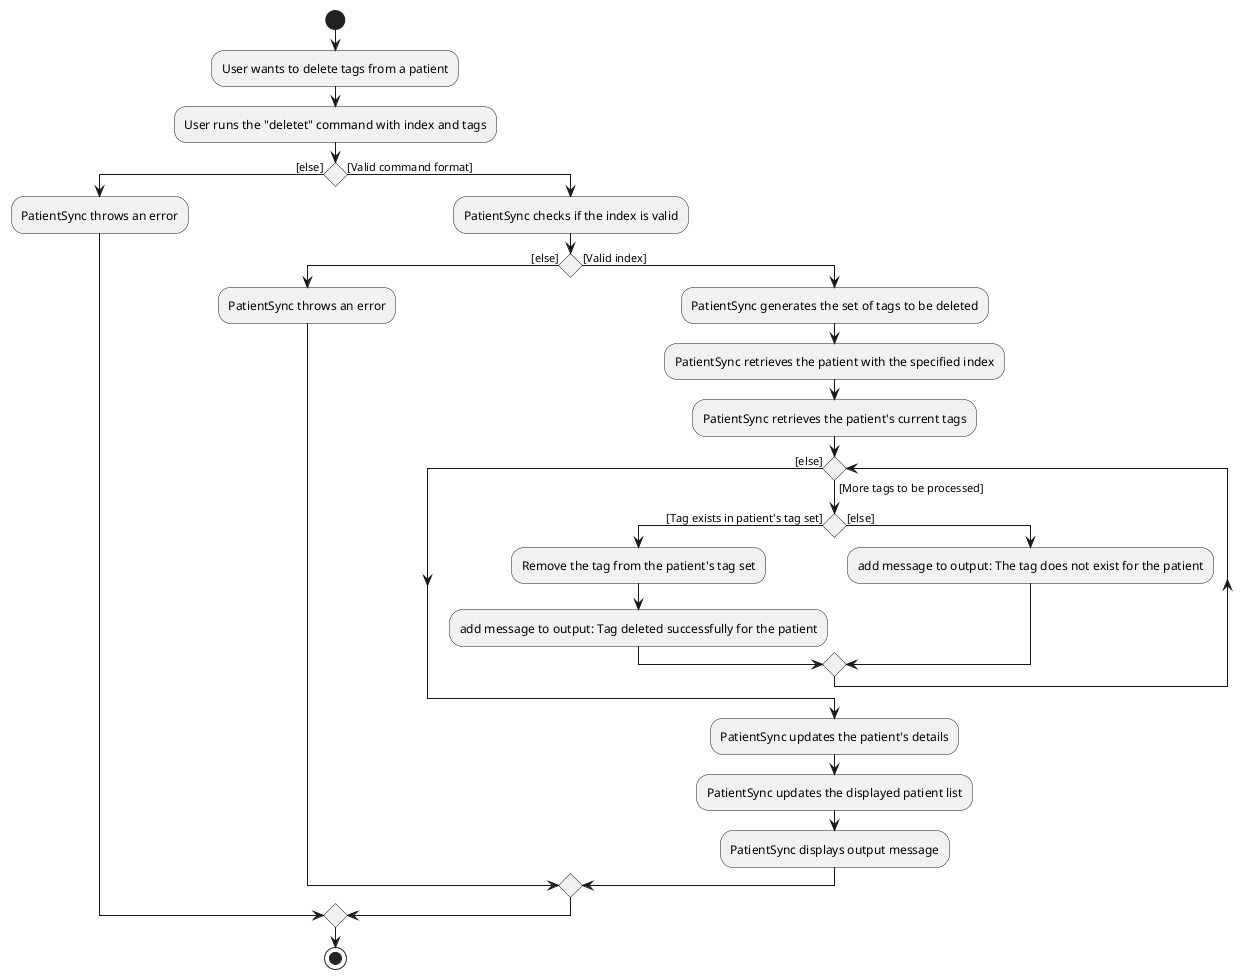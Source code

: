 @startuml
start
:User wants to delete tags from a patient;
:User runs the "deletet" command with index and tags;
if () then ([else])
    :PatientSync throws an error;
else ([Valid command format])
    :PatientSync checks if the index is valid;
    if () then ([else])
        :PatientSync throws an error;
    else ([Valid index])
        :PatientSync generates the set of tags to be deleted;
        :PatientSync retrieves the patient with the specified index;
        :PatientSync retrieves the patient's current tags;
        while () is ([More tags to be processed])
            if () then ([Tag exists in patient's tag set])
                :Remove the tag from the patient's tag set;
                :add message to output: Tag deleted successfully for the patient;
            else ([else])
                :add message to output: The tag does not exist for the patient;
            endif
        endwhile ([else])
        :PatientSync updates the patient's details;
        :PatientSync updates the displayed patient list;
        :PatientSync displays output message;
    endif
endif
stop
@enduml
